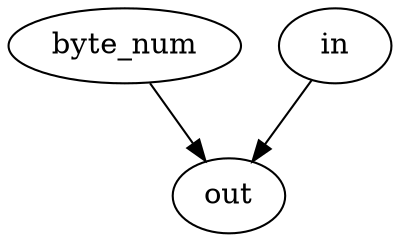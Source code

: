 strict digraph "" {
	byte_num	 [complexity=1,
		importance=2.24999890236,
		rank=2.24999890236];
	out	 [complexity=0,
		importance=0.499999686387,
		rank=0.0];
	byte_num -> out;
	in	 [complexity=6,
		importance=1.74999921597,
		rank=0.291666535995];
	in -> out;
}
